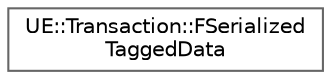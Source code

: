 digraph "Graphical Class Hierarchy"
{
 // INTERACTIVE_SVG=YES
 // LATEX_PDF_SIZE
  bgcolor="transparent";
  edge [fontname=Helvetica,fontsize=10,labelfontname=Helvetica,labelfontsize=10];
  node [fontname=Helvetica,fontsize=10,shape=box,height=0.2,width=0.4];
  rankdir="LR";
  Node0 [id="Node000000",label="UE::Transaction::FSerialized\lTaggedData",height=0.2,width=0.4,color="grey40", fillcolor="white", style="filled",URL="$df/de7/structUE_1_1Transaction_1_1FSerializedTaggedData.html",tooltip=" "];
}

